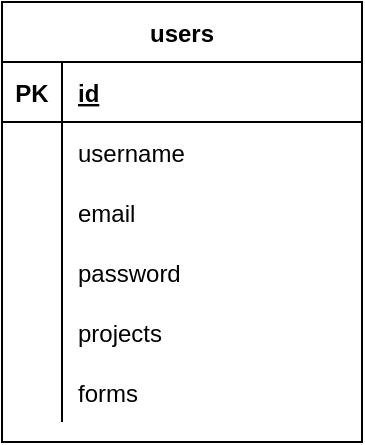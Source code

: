 <mxfile version="14.9.6" type="device"><diagram id="82fQ0pyO_is9je7lfHxA" name="Page-1"><mxGraphModel dx="1086" dy="806" grid="1" gridSize="10" guides="1" tooltips="1" connect="1" arrows="1" fold="1" page="1" pageScale="1" pageWidth="1654" pageHeight="2336" math="0" shadow="0"><root><mxCell id="0"/><mxCell id="1" parent="0"/><mxCell id="uINeJ0VO6j336YnkuqBe-1" value="users" style="shape=table;startSize=30;container=1;collapsible=1;childLayout=tableLayout;fixedRows=1;rowLines=0;fontStyle=1;align=center;resizeLast=1;" parent="1" vertex="1"><mxGeometry x="440" y="160" width="180" height="220" as="geometry"/></mxCell><mxCell id="uINeJ0VO6j336YnkuqBe-2" value="" style="shape=partialRectangle;collapsible=0;dropTarget=0;pointerEvents=0;fillColor=none;top=0;left=0;bottom=1;right=0;points=[[0,0.5],[1,0.5]];portConstraint=eastwest;" parent="uINeJ0VO6j336YnkuqBe-1" vertex="1"><mxGeometry y="30" width="180" height="30" as="geometry"/></mxCell><mxCell id="uINeJ0VO6j336YnkuqBe-3" value="PK" style="shape=partialRectangle;connectable=0;fillColor=none;top=0;left=0;bottom=0;right=0;fontStyle=1;overflow=hidden;" parent="uINeJ0VO6j336YnkuqBe-2" vertex="1"><mxGeometry width="30" height="30" as="geometry"/></mxCell><mxCell id="uINeJ0VO6j336YnkuqBe-4" value="id" style="shape=partialRectangle;connectable=0;fillColor=none;top=0;left=0;bottom=0;right=0;align=left;spacingLeft=6;fontStyle=5;overflow=hidden;" parent="uINeJ0VO6j336YnkuqBe-2" vertex="1"><mxGeometry x="30" width="150" height="30" as="geometry"/></mxCell><mxCell id="uINeJ0VO6j336YnkuqBe-5" value="" style="shape=partialRectangle;collapsible=0;dropTarget=0;pointerEvents=0;fillColor=none;top=0;left=0;bottom=0;right=0;points=[[0,0.5],[1,0.5]];portConstraint=eastwest;" parent="uINeJ0VO6j336YnkuqBe-1" vertex="1"><mxGeometry y="60" width="180" height="30" as="geometry"/></mxCell><mxCell id="uINeJ0VO6j336YnkuqBe-6" value="" style="shape=partialRectangle;connectable=0;fillColor=none;top=0;left=0;bottom=0;right=0;editable=1;overflow=hidden;" parent="uINeJ0VO6j336YnkuqBe-5" vertex="1"><mxGeometry width="30" height="30" as="geometry"/></mxCell><mxCell id="uINeJ0VO6j336YnkuqBe-7" value="username" style="shape=partialRectangle;connectable=0;fillColor=none;top=0;left=0;bottom=0;right=0;align=left;spacingLeft=6;overflow=hidden;" parent="uINeJ0VO6j336YnkuqBe-5" vertex="1"><mxGeometry x="30" width="150" height="30" as="geometry"/></mxCell><mxCell id="uINeJ0VO6j336YnkuqBe-8" value="" style="shape=partialRectangle;collapsible=0;dropTarget=0;pointerEvents=0;fillColor=none;top=0;left=0;bottom=0;right=0;points=[[0,0.5],[1,0.5]];portConstraint=eastwest;" parent="uINeJ0VO6j336YnkuqBe-1" vertex="1"><mxGeometry y="90" width="180" height="30" as="geometry"/></mxCell><mxCell id="uINeJ0VO6j336YnkuqBe-9" value="" style="shape=partialRectangle;connectable=0;fillColor=none;top=0;left=0;bottom=0;right=0;editable=1;overflow=hidden;" parent="uINeJ0VO6j336YnkuqBe-8" vertex="1"><mxGeometry width="30" height="30" as="geometry"/></mxCell><mxCell id="uINeJ0VO6j336YnkuqBe-10" value="email" style="shape=partialRectangle;connectable=0;fillColor=none;top=0;left=0;bottom=0;right=0;align=left;spacingLeft=6;overflow=hidden;" parent="uINeJ0VO6j336YnkuqBe-8" vertex="1"><mxGeometry x="30" width="150" height="30" as="geometry"/></mxCell><mxCell id="uINeJ0VO6j336YnkuqBe-11" value="" style="shape=partialRectangle;collapsible=0;dropTarget=0;pointerEvents=0;fillColor=none;top=0;left=0;bottom=0;right=0;points=[[0,0.5],[1,0.5]];portConstraint=eastwest;" parent="uINeJ0VO6j336YnkuqBe-1" vertex="1"><mxGeometry y="120" width="180" height="30" as="geometry"/></mxCell><mxCell id="uINeJ0VO6j336YnkuqBe-12" value="" style="shape=partialRectangle;connectable=0;fillColor=none;top=0;left=0;bottom=0;right=0;editable=1;overflow=hidden;" parent="uINeJ0VO6j336YnkuqBe-11" vertex="1"><mxGeometry width="30" height="30" as="geometry"/></mxCell><mxCell id="uINeJ0VO6j336YnkuqBe-13" value="password" style="shape=partialRectangle;connectable=0;fillColor=none;top=0;left=0;bottom=0;right=0;align=left;spacingLeft=6;overflow=hidden;" parent="uINeJ0VO6j336YnkuqBe-11" vertex="1"><mxGeometry x="30" width="150" height="30" as="geometry"/></mxCell><mxCell id="2PbO4hPqh6tntbZ51DZB-1" value="" style="shape=partialRectangle;collapsible=0;dropTarget=0;pointerEvents=0;fillColor=none;top=0;left=0;bottom=0;right=0;points=[[0,0.5],[1,0.5]];portConstraint=eastwest;" vertex="1" parent="uINeJ0VO6j336YnkuqBe-1"><mxGeometry y="150" width="180" height="30" as="geometry"/></mxCell><mxCell id="2PbO4hPqh6tntbZ51DZB-2" value="" style="shape=partialRectangle;connectable=0;fillColor=none;top=0;left=0;bottom=0;right=0;editable=1;overflow=hidden;" vertex="1" parent="2PbO4hPqh6tntbZ51DZB-1"><mxGeometry width="30" height="30" as="geometry"/></mxCell><mxCell id="2PbO4hPqh6tntbZ51DZB-3" value="projects" style="shape=partialRectangle;connectable=0;fillColor=none;top=0;left=0;bottom=0;right=0;align=left;spacingLeft=6;overflow=hidden;" vertex="1" parent="2PbO4hPqh6tntbZ51DZB-1"><mxGeometry x="30" width="150" height="30" as="geometry"/></mxCell><mxCell id="2PbO4hPqh6tntbZ51DZB-4" value="" style="shape=partialRectangle;collapsible=0;dropTarget=0;pointerEvents=0;fillColor=none;top=0;left=0;bottom=0;right=0;points=[[0,0.5],[1,0.5]];portConstraint=eastwest;" vertex="1" parent="uINeJ0VO6j336YnkuqBe-1"><mxGeometry y="180" width="180" height="30" as="geometry"/></mxCell><mxCell id="2PbO4hPqh6tntbZ51DZB-5" value="" style="shape=partialRectangle;connectable=0;fillColor=none;top=0;left=0;bottom=0;right=0;editable=1;overflow=hidden;" vertex="1" parent="2PbO4hPqh6tntbZ51DZB-4"><mxGeometry width="30" height="30" as="geometry"/></mxCell><mxCell id="2PbO4hPqh6tntbZ51DZB-6" value="forms" style="shape=partialRectangle;connectable=0;fillColor=none;top=0;left=0;bottom=0;right=0;align=left;spacingLeft=6;overflow=hidden;" vertex="1" parent="2PbO4hPqh6tntbZ51DZB-4"><mxGeometry x="30" width="150" height="30" as="geometry"/></mxCell></root></mxGraphModel></diagram></mxfile>